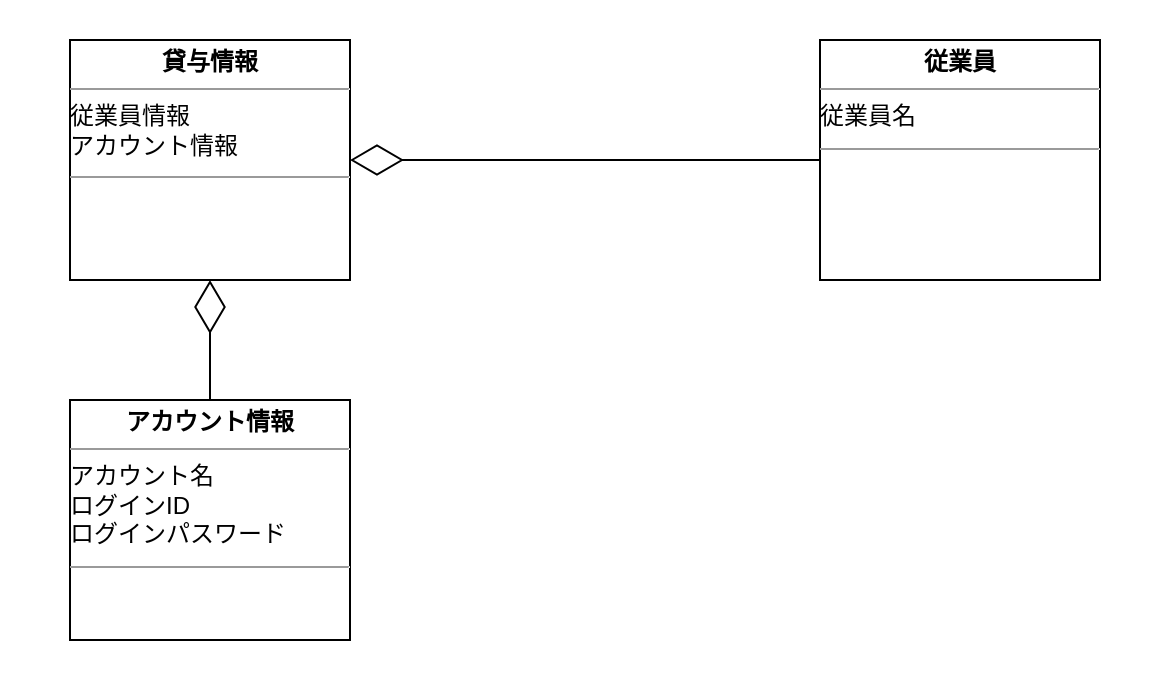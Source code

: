 <mxfile>
    <diagram id="mcsbGVfNTjvnOdONmi0C" name="Page-1">
        <mxGraphModel dx="729" dy="439" grid="1" gridSize="10" guides="1" tooltips="1" connect="1" arrows="1" fold="1" page="1" pageScale="1" pageWidth="850" pageHeight="1100" math="0" shadow="0">
            <root>
                <mxCell id="0"/>
                <mxCell id="1" parent="0"/>
                <mxCell id="2" value="" style="rounded=0;whiteSpace=wrap;html=1;strokeColor=none;" parent="1" vertex="1">
                    <mxGeometry x="140" y="230" width="580" height="340" as="geometry"/>
                </mxCell>
                <mxCell id="6" value="" style="endArrow=diamondThin;endFill=0;endSize=24;html=1;" parent="1" source="8" target="9" edge="1">
                    <mxGeometry width="160" relative="1" as="geometry">
                        <mxPoint x="550" y="315" as="sourcePoint"/>
                        <mxPoint x="511.25" y="470" as="targetPoint"/>
                    </mxGeometry>
                </mxCell>
                <mxCell id="7" value="" style="endArrow=diamondThin;endFill=0;endSize=24;html=1;" parent="1" source="11" target="9" edge="1">
                    <mxGeometry width="160" relative="1" as="geometry">
                        <mxPoint x="510" y="476.313" as="sourcePoint"/>
                        <mxPoint x="450" y="488.654" as="targetPoint"/>
                    </mxGeometry>
                </mxCell>
                <mxCell id="8" value="&lt;p style=&quot;margin:0px;margin-top:4px;text-align:center;&quot;&gt;&lt;b&gt;従業員&lt;/b&gt;&lt;/p&gt;&lt;hr size=&quot;1&quot;&gt;従業員名&lt;br&gt;&lt;div style=&quot;height:2px;&quot;&gt;&lt;/div&gt;&lt;hr size=&quot;1&quot;&gt;&lt;div style=&quot;height:2px;&quot;&gt;&lt;/div&gt;" style="verticalAlign=top;align=left;overflow=fill;fontSize=12;fontFamily=Helvetica;html=1;" vertex="1" parent="1">
                    <mxGeometry x="550" y="250" width="140" height="120" as="geometry"/>
                </mxCell>
                <mxCell id="9" value="&lt;p style=&quot;margin:0px;margin-top:4px;text-align:center;&quot;&gt;&lt;b&gt;貸与情報&lt;/b&gt;&lt;/p&gt;&lt;hr size=&quot;1&quot;&gt;従業員情報&lt;br&gt;アカウント情報&lt;br&gt;&lt;div style=&quot;height:2px;&quot;&gt;&lt;/div&gt;&lt;hr size=&quot;1&quot;&gt;&lt;div style=&quot;height:2px;&quot;&gt;&lt;/div&gt;" style="verticalAlign=top;align=left;overflow=fill;fontSize=12;fontFamily=Helvetica;html=1;" vertex="1" parent="1">
                    <mxGeometry x="175" y="250" width="140" height="120" as="geometry"/>
                </mxCell>
                <mxCell id="11" value="&lt;p style=&quot;margin:0px;margin-top:4px;text-align:center;&quot;&gt;&lt;b&gt;アカウント情報&lt;/b&gt;&lt;/p&gt;&lt;hr size=&quot;1&quot;&gt;アカウント名&lt;br&gt;ログインID&lt;br&gt;ログインパスワード&lt;br&gt;&lt;div style=&quot;height:2px;&quot;&gt;&lt;/div&gt;&lt;hr size=&quot;1&quot;&gt;&lt;div style=&quot;height:2px;&quot;&gt;&lt;/div&gt;" style="verticalAlign=top;align=left;overflow=fill;fontSize=12;fontFamily=Helvetica;html=1;" vertex="1" parent="1">
                    <mxGeometry x="175" y="430" width="140" height="120" as="geometry"/>
                </mxCell>
            </root>
        </mxGraphModel>
    </diagram>
</mxfile>